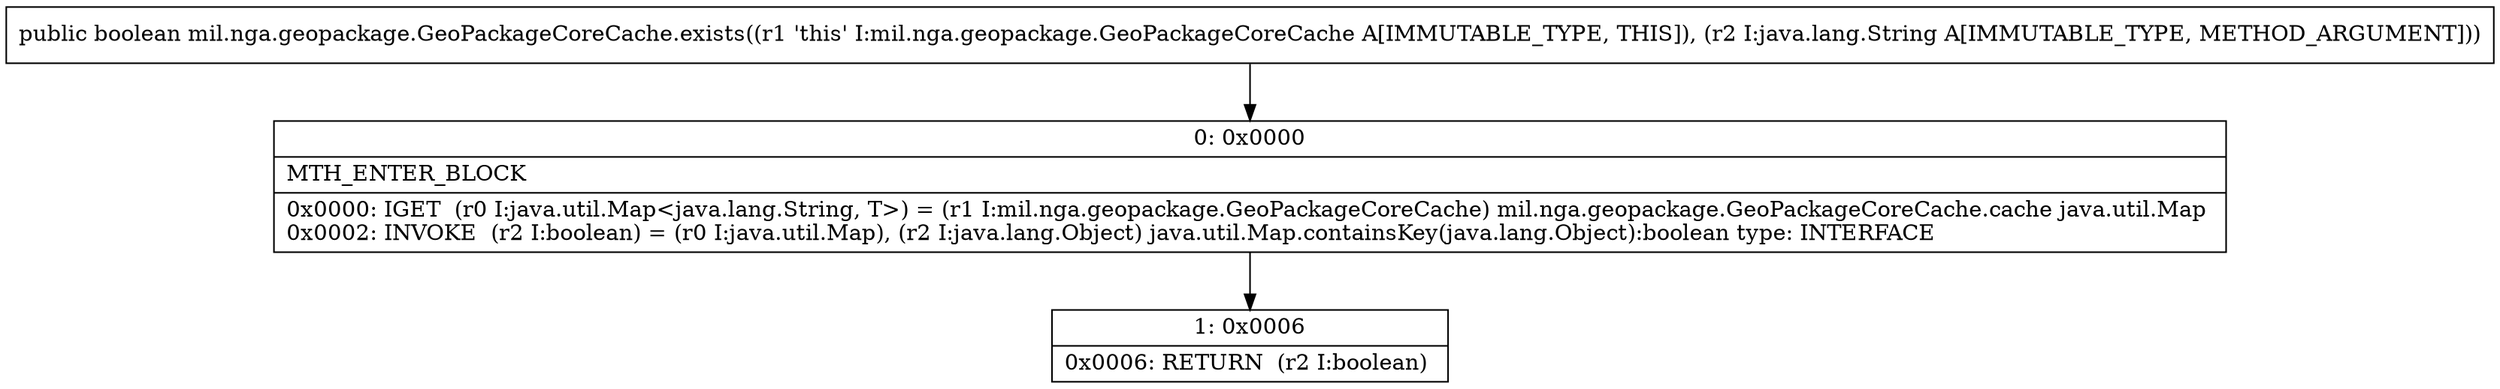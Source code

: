 digraph "CFG formil.nga.geopackage.GeoPackageCoreCache.exists(Ljava\/lang\/String;)Z" {
Node_0 [shape=record,label="{0\:\ 0x0000|MTH_ENTER_BLOCK\l|0x0000: IGET  (r0 I:java.util.Map\<java.lang.String, T\>) = (r1 I:mil.nga.geopackage.GeoPackageCoreCache) mil.nga.geopackage.GeoPackageCoreCache.cache java.util.Map \l0x0002: INVOKE  (r2 I:boolean) = (r0 I:java.util.Map), (r2 I:java.lang.Object) java.util.Map.containsKey(java.lang.Object):boolean type: INTERFACE \l}"];
Node_1 [shape=record,label="{1\:\ 0x0006|0x0006: RETURN  (r2 I:boolean) \l}"];
MethodNode[shape=record,label="{public boolean mil.nga.geopackage.GeoPackageCoreCache.exists((r1 'this' I:mil.nga.geopackage.GeoPackageCoreCache A[IMMUTABLE_TYPE, THIS]), (r2 I:java.lang.String A[IMMUTABLE_TYPE, METHOD_ARGUMENT])) }"];
MethodNode -> Node_0;
Node_0 -> Node_1;
}


